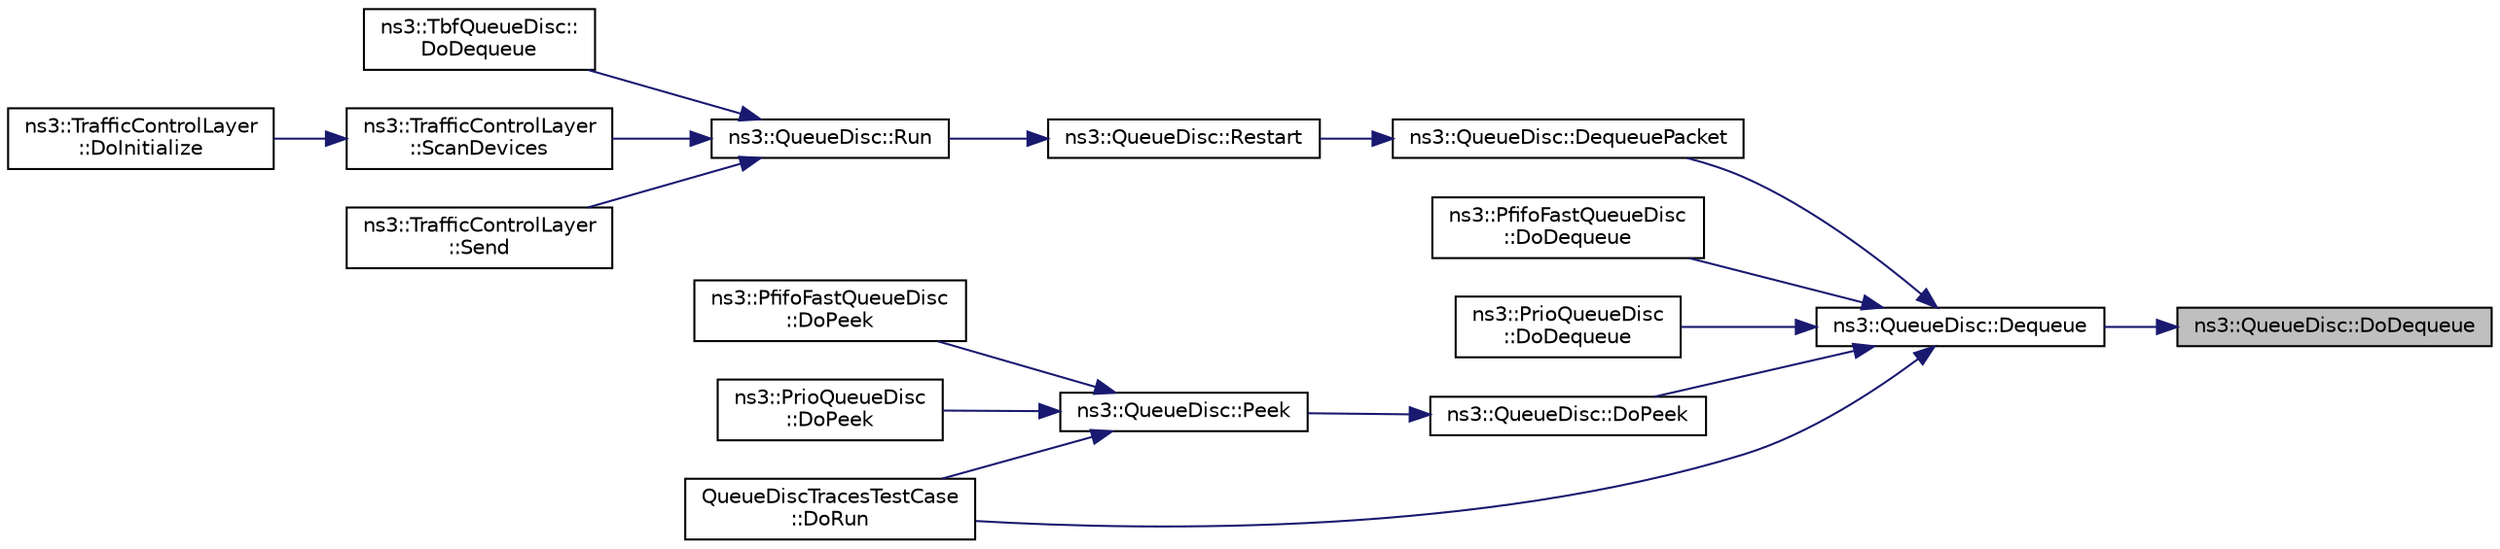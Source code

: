 digraph "ns3::QueueDisc::DoDequeue"
{
 // LATEX_PDF_SIZE
  edge [fontname="Helvetica",fontsize="10",labelfontname="Helvetica",labelfontsize="10"];
  node [fontname="Helvetica",fontsize="10",shape=record];
  rankdir="RL";
  Node1 [label="ns3::QueueDisc::DoDequeue",height=0.2,width=0.4,color="black", fillcolor="grey75", style="filled", fontcolor="black",tooltip="This function actually extracts a packet from the queue disc."];
  Node1 -> Node2 [dir="back",color="midnightblue",fontsize="10",style="solid",fontname="Helvetica"];
  Node2 [label="ns3::QueueDisc::Dequeue",height=0.2,width=0.4,color="black", fillcolor="white", style="filled",URL="$classns3_1_1_queue_disc.html#a6c13fc489822c1487f61c2289f2e3629",tooltip="Extract from the queue disc the packet that has been dequeued by calling Peek, if any,..."];
  Node2 -> Node3 [dir="back",color="midnightblue",fontsize="10",style="solid",fontname="Helvetica"];
  Node3 [label="ns3::QueueDisc::DequeuePacket",height=0.2,width=0.4,color="black", fillcolor="white", style="filled",URL="$classns3_1_1_queue_disc.html#aab4beacb808b917dde38fe835c199f28",tooltip="Modelled after the Linux function dequeue_skb (net/sched/sch_generic.c)"];
  Node3 -> Node4 [dir="back",color="midnightblue",fontsize="10",style="solid",fontname="Helvetica"];
  Node4 [label="ns3::QueueDisc::Restart",height=0.2,width=0.4,color="black", fillcolor="white", style="filled",URL="$classns3_1_1_queue_disc.html#a009f73a521cc0ebf309d8d15f8b190ea",tooltip="Modelled after the Linux function qdisc_restart (net/sched/sch_generic.c) Dequeue a packet (by callin..."];
  Node4 -> Node5 [dir="back",color="midnightblue",fontsize="10",style="solid",fontname="Helvetica"];
  Node5 [label="ns3::QueueDisc::Run",height=0.2,width=0.4,color="black", fillcolor="white", style="filled",URL="$classns3_1_1_queue_disc.html#a424eceba41cb013436f353c622c082ff",tooltip="Modelled after the Linux function __qdisc_run (net/sched/sch_generic.c) Dequeues multiple packets,..."];
  Node5 -> Node6 [dir="back",color="midnightblue",fontsize="10",style="solid",fontname="Helvetica"];
  Node6 [label="ns3::TbfQueueDisc::\lDoDequeue",height=0.2,width=0.4,color="black", fillcolor="white", style="filled",URL="$classns3_1_1_tbf_queue_disc.html#adbd2533e54dd52ba3c4f064be5e0b87e",tooltip="This function actually extracts a packet from the queue disc."];
  Node5 -> Node7 [dir="back",color="midnightblue",fontsize="10",style="solid",fontname="Helvetica"];
  Node7 [label="ns3::TrafficControlLayer\l::ScanDevices",height=0.2,width=0.4,color="black", fillcolor="white", style="filled",URL="$classns3_1_1_traffic_control_layer.html#a29028ea20e2bc393230348d4714fdc9d",tooltip="Collect information needed to determine how to handle packets destined to each of the NetDevices of t..."];
  Node7 -> Node8 [dir="back",color="midnightblue",fontsize="10",style="solid",fontname="Helvetica"];
  Node8 [label="ns3::TrafficControlLayer\l::DoInitialize",height=0.2,width=0.4,color="black", fillcolor="white", style="filled",URL="$classns3_1_1_traffic_control_layer.html#ad9ba2e27ced5aa957e45effcbe71aba9",tooltip="Initialize() implementation."];
  Node5 -> Node9 [dir="back",color="midnightblue",fontsize="10",style="solid",fontname="Helvetica"];
  Node9 [label="ns3::TrafficControlLayer\l::Send",height=0.2,width=0.4,color="black", fillcolor="white", style="filled",URL="$classns3_1_1_traffic_control_layer.html#aae45cb92c1adb038bac63d347632e627",tooltip="Called from upper layer to queue a packet for the transmission."];
  Node2 -> Node10 [dir="back",color="midnightblue",fontsize="10",style="solid",fontname="Helvetica"];
  Node10 [label="ns3::PfifoFastQueueDisc\l::DoDequeue",height=0.2,width=0.4,color="black", fillcolor="white", style="filled",URL="$classns3_1_1_pfifo_fast_queue_disc.html#aa5fe80fa033b5df94f626d99e99d52f3",tooltip="This function actually extracts a packet from the queue disc."];
  Node2 -> Node11 [dir="back",color="midnightblue",fontsize="10",style="solid",fontname="Helvetica"];
  Node11 [label="ns3::PrioQueueDisc\l::DoDequeue",height=0.2,width=0.4,color="black", fillcolor="white", style="filled",URL="$classns3_1_1_prio_queue_disc.html#a31ba43338e41a4f242892aba43d79894",tooltip="This function actually extracts a packet from the queue disc."];
  Node2 -> Node12 [dir="back",color="midnightblue",fontsize="10",style="solid",fontname="Helvetica"];
  Node12 [label="ns3::QueueDisc::DoPeek",height=0.2,width=0.4,color="black", fillcolor="white", style="filled",URL="$classns3_1_1_queue_disc.html#aa523ecf57d926a7ff37700c636ef3926",tooltip="Return a copy of the next packet the queue disc will extract."];
  Node12 -> Node13 [dir="back",color="midnightblue",fontsize="10",style="solid",fontname="Helvetica"];
  Node13 [label="ns3::QueueDisc::Peek",height=0.2,width=0.4,color="black", fillcolor="white", style="filled",URL="$classns3_1_1_queue_disc.html#a3d6f82575d5d7452e4958b3ef37a2fc1",tooltip="Get a copy of the next packet the queue discipline will extract."];
  Node13 -> Node14 [dir="back",color="midnightblue",fontsize="10",style="solid",fontname="Helvetica"];
  Node14 [label="ns3::PfifoFastQueueDisc\l::DoPeek",height=0.2,width=0.4,color="black", fillcolor="white", style="filled",URL="$classns3_1_1_pfifo_fast_queue_disc.html#a09b94db17594811f6b76ef17138fcc01",tooltip="Return a copy of the next packet the queue disc will extract."];
  Node13 -> Node15 [dir="back",color="midnightblue",fontsize="10",style="solid",fontname="Helvetica"];
  Node15 [label="ns3::PrioQueueDisc\l::DoPeek",height=0.2,width=0.4,color="black", fillcolor="white", style="filled",URL="$classns3_1_1_prio_queue_disc.html#a4dd6b0a3c439f693759903f7909e8902",tooltip="Return a copy of the next packet the queue disc will extract."];
  Node13 -> Node16 [dir="back",color="midnightblue",fontsize="10",style="solid",fontname="Helvetica"];
  Node16 [label="QueueDiscTracesTestCase\l::DoRun",height=0.2,width=0.4,color="black", fillcolor="white", style="filled",URL="$class_queue_disc_traces_test_case.html#a7ad9e3425f5a7827cf41434ab969ba75",tooltip="Implementation to actually run this TestCase."];
  Node2 -> Node16 [dir="back",color="midnightblue",fontsize="10",style="solid",fontname="Helvetica"];
}
